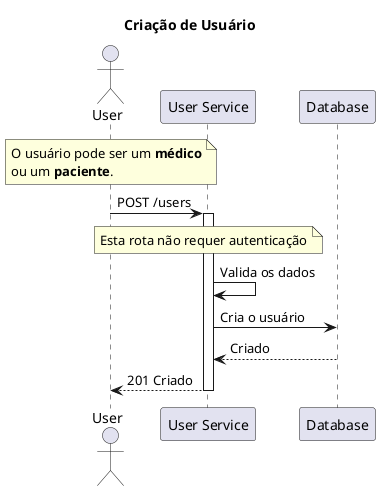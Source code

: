 @startuml create_user

title Criação de Usuário

actor "User" as user
participant "User Service" as user_service
participant "Database" as database

note over user
O usuário pode ser um **médico**
ou um **paciente**.
end note

user -> user_service: POST /users

note over user_service
Esta rota não requer autenticação
end note

activate user_service
user_service -> user_service: Valida os dados
user_service -> database: Cria o usuário
database --> user_service: Criado
user_service --> user: 201 Criado
deactivate user_service

@enduml